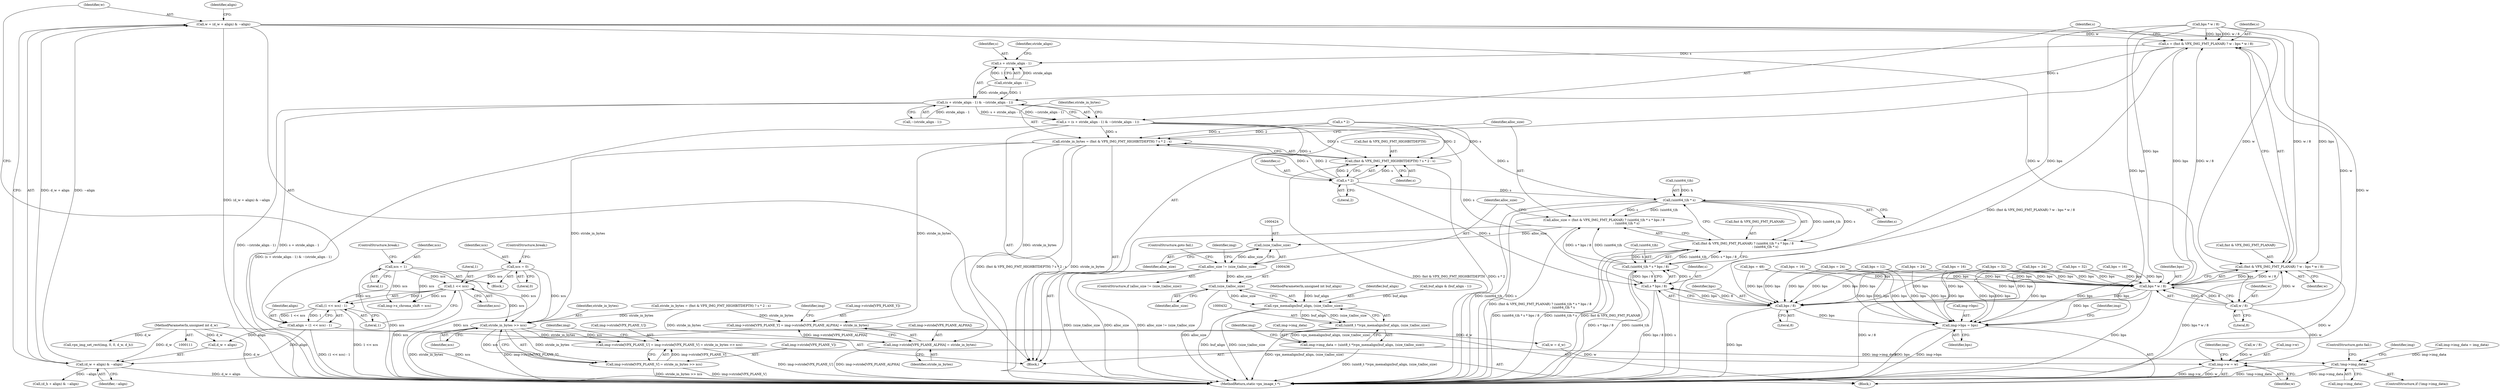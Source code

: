 digraph "0_Android_55cd1dd7c8d0a3de907d22e0f12718733f4e41d9@integer" {
"1000345" [label="(Call,w = (d_w + align) & ~align)"];
"1000347" [label="(Call,(d_w + align) & ~align)"];
"1000114" [label="(MethodParameterIn,unsigned int d_w)"];
"1000338" [label="(Call,align = (1 << xcs) - 1)"];
"1000340" [label="(Call,(1 << xcs) - 1)"];
"1000341" [label="(Call,1 << xcs)"];
"1000232" [label="(Call,xcs = 1)"];
"1000237" [label="(Call,xcs = 0)"];
"1000366" [label="(Call,s = (fmt & VPX_IMG_FMT_PLANAR) ? w : bps * w / 8)"];
"1000380" [label="(Call,(s + stride_align - 1) & ~(stride_align - 1))"];
"1000378" [label="(Call,s = (s + stride_align - 1) & ~(stride_align - 1))"];
"1000390" [label="(Call,stride_in_bytes = (fmt & VPX_IMG_FMT_HIGHBITDEPTH) ? s * 2 : s)"];
"1000489" [label="(Call,img->stride[VPX_PLANE_Y] = img->stride[VPX_PLANE_ALPHA] = stride_in_bytes)"];
"1000495" [label="(Call,img->stride[VPX_PLANE_ALPHA] = stride_in_bytes)"];
"1000514" [label="(Call,stride_in_bytes >> xcs)"];
"1000502" [label="(Call,img->stride[VPX_PLANE_U] = img->stride[VPX_PLANE_V] = stride_in_bytes >> xcs)"];
"1000508" [label="(Call,img->stride[VPX_PLANE_V] = stride_in_bytes >> xcs)"];
"1000396" [label="(Call,s * 2)"];
"1000392" [label="(Call,(fmt & VPX_IMG_FMT_HIGHBITDEPTH) ? s * 2 : s)"];
"1000410" [label="(Call,s * bps / 8)"];
"1000406" [label="(Call,(uint64_t)h * s * bps / 8)"];
"1000400" [label="(Call,alloc_size = (fmt & VPX_IMG_FMT_PLANAR) ? (uint64_t)h * s * bps / 8\n                                            : (uint64_t)h * s)"];
"1000423" [label="(Call,(size_t)alloc_size)"];
"1000421" [label="(Call,alloc_size != (size_t)alloc_size)"];
"1000435" [label="(Call,(size_t)alloc_size)"];
"1000433" [label="(Call,vpx_memalign(buf_align, (size_t)alloc_size))"];
"1000431" [label="(Call,(uint8_t *)vpx_memalign(buf_align, (size_t)alloc_size))"];
"1000427" [label="(Call,img->img_data = (uint8_t *)vpx_memalign(buf_align, (size_t)alloc_size))"];
"1000444" [label="(Call,!img->img_data)"];
"1000402" [label="(Call,(fmt & VPX_IMG_FMT_PLANAR) ? (uint64_t)h * s * bps / 8\n                                            : (uint64_t)h * s)"];
"1000415" [label="(Call,(uint64_t)h * s)"];
"1000381" [label="(Call,s + stride_align - 1)"];
"1000368" [label="(Call,(fmt & VPX_IMG_FMT_PLANAR) ? w : bps * w / 8)"];
"1000375" [label="(Call,w / 8)"];
"1000373" [label="(Call,bps * w / 8)"];
"1000412" [label="(Call,bps / 8)"];
"1000484" [label="(Call,img->bps = bps)"];
"1000464" [label="(Call,img->w = w)"];
"1000509" [label="(Call,img->stride[VPX_PLANE_V])"];
"1000393" [label="(Call,fmt & VPX_IMG_FMT_HIGHBITDEPTH)"];
"1000412" [label="(Call,bps / 8)"];
"1000397" [label="(Identifier,s)"];
"1000484" [label="(Call,img->bps = bps)"];
"1000415" [label="(Call,(uint64_t)h * s)"];
"1000468" [label="(Identifier,w)"];
"1000403" [label="(Call,fmt & VPX_IMG_FMT_PLANAR)"];
"1000192" [label="(Call,bps = 16)"];
"1000213" [label="(Call,bps = 48)"];
"1000260" [label="(Call,w = d_w)"];
"1000492" [label="(Identifier,img)"];
"1000378" [label="(Call,s = (s + stride_align - 1) & ~(stride_align - 1))"];
"1000290" [label="(Call,stride_in_bytes = (fmt & VPX_IMG_FMT_HIGHBITDEPTH) ? s * 2 : s)"];
"1000437" [label="(Identifier,alloc_size)"];
"1000202" [label="(Call,bps = 24)"];
"1000340" [label="(Call,(1 << xcs) - 1)"];
"1000376" [label="(Identifier,w)"];
"1000348" [label="(Call,d_w + align)"];
"1000296" [label="(Call,s * 2)"];
"1000413" [label="(Identifier,bps)"];
"1000474" [label="(Call,img->x_chroma_shift = xcs)"];
"1000224" [label="(Block,)"];
"1000114" [label="(MethodParameterIn,unsigned int d_w)"];
"1000443" [label="(ControlStructure,if (!img->img_data))"];
"1000135" [label="(Call,buf_align & (buf_align - 1))"];
"1000186" [label="(Call,bps = 12)"];
"1000380" [label="(Call,(s + stride_align - 1) & ~(stride_align - 1))"];
"1000505" [label="(Identifier,img)"];
"1000410" [label="(Call,s * bps / 8)"];
"1000208" [label="(Call,bps = 32)"];
"1000516" [label="(Identifier,xcs)"];
"1000368" [label="(Call,(fmt & VPX_IMG_FMT_PLANAR) ? w : bps * w / 8)"];
"1000344" [label="(Literal,1)"];
"1000116" [label="(MethodParameterIn,unsigned int buf_align)"];
"1000238" [label="(Identifier,xcs)"];
"1000392" [label="(Call,(fmt & VPX_IMG_FMT_HIGHBITDEPTH) ? s * 2 : s)"];
"1000426" [label="(ControlStructure,goto fail;)"];
"1000435" [label="(Call,(size_t)alloc_size)"];
"1000515" [label="(Identifier,stride_in_bytes)"];
"1000338" [label="(Call,align = (1 << xcs) - 1)"];
"1000489" [label="(Call,img->stride[VPX_PLANE_Y] = img->stride[VPX_PLANE_ALPHA] = stride_in_bytes)"];
"1000433" [label="(Call,vpx_memalign(buf_align, (size_t)alloc_size))"];
"1000431" [label="(Call,(uint8_t *)vpx_memalign(buf_align, (size_t)alloc_size))"];
"1000422" [label="(Identifier,alloc_size)"];
"1000501" [label="(Identifier,stride_in_bytes)"];
"1000406" [label="(Call,(uint64_t)h * s * bps / 8)"];
"1000414" [label="(Literal,8)"];
"1000386" [label="(Call,~(stride_align - 1))"];
"1000465" [label="(Call,img->w)"];
"1000502" [label="(Call,img->stride[VPX_PLANE_U] = img->stride[VPX_PLANE_V] = stride_in_bytes >> xcs)"];
"1000379" [label="(Identifier,s)"];
"1000429" [label="(Identifier,img)"];
"1000488" [label="(Identifier,bps)"];
"1000416" [label="(Call,(uint64_t)h)"];
"1000503" [label="(Call,img->stride[VPX_PLANE_U])"];
"1000375" [label="(Call,w / 8)"];
"1000400" [label="(Call,alloc_size = (fmt & VPX_IMG_FMT_PLANAR) ? (uint64_t)h * s * bps / 8\n                                            : (uint64_t)h * s)"];
"1000428" [label="(Call,img->img_data)"];
"1000388" [label="(Identifier,stride_align)"];
"1000383" [label="(Call,stride_align - 1)"];
"1000161" [label="(Call,bps = 32)"];
"1000464" [label="(Call,img->w = w)"];
"1000367" [label="(Identifier,s)"];
"1000341" [label="(Call,1 << xcs)"];
"1000353" [label="(Identifier,align)"];
"1000496" [label="(Call,img->stride[VPX_PLANE_ALPHA])"];
"1000167" [label="(Call,bps = 24)"];
"1000411" [label="(Identifier,s)"];
"1000237" [label="(Call,xcs = 0)"];
"1000390" [label="(Call,stride_in_bytes = (fmt & VPX_IMG_FMT_HIGHBITDEPTH) ? s * 2 : s)"];
"1000399" [label="(Identifier,s)"];
"1000451" [label="(Identifier,img)"];
"1000382" [label="(Identifier,s)"];
"1000508" [label="(Call,img->stride[VPX_PLANE_V] = stride_in_bytes >> xcs)"];
"1000485" [label="(Call,img->bps)"];
"1000514" [label="(Call,stride_in_bytes >> xcs)"];
"1000328" [label="(Call,img->img_data = img_data)"];
"1000427" [label="(Call,img->img_data = (uint8_t *)vpx_memalign(buf_align, (size_t)alloc_size))"];
"1000351" [label="(Identifier,~align)"];
"1000235" [label="(ControlStructure,break;)"];
"1000520" [label="(Identifier,img)"];
"1000490" [label="(Call,img->stride[VPX_PLANE_Y])"];
"1000407" [label="(Call,(uint64_t)h)"];
"1000448" [label="(ControlStructure,goto fail;)"];
"1000234" [label="(Literal,1)"];
"1000178" [label="(Call,bps = 16)"];
"1000345" [label="(Call,w = (d_w + align) & ~align)"];
"1000519" [label="(Call,vpx_img_set_rect(img, 0, 0, d_w, d_h))"];
"1000495" [label="(Call,img->stride[VPX_PLANE_ALPHA] = stride_in_bytes)"];
"1000232" [label="(Call,xcs = 1)"];
"1000381" [label="(Call,s + stride_align - 1)"];
"1000401" [label="(Identifier,alloc_size)"];
"1000343" [label="(Identifier,xcs)"];
"1000420" [label="(ControlStructure,if (alloc_size != (size_t)alloc_size))"];
"1000339" [label="(Identifier,align)"];
"1000218" [label="(Call,bps = 16)"];
"1000233" [label="(Identifier,xcs)"];
"1000425" [label="(Identifier,alloc_size)"];
"1000273" [label="(Call,bps * w / 8)"];
"1000342" [label="(Literal,1)"];
"1000445" [label="(Call,img->img_data)"];
"1000366" [label="(Call,s = (fmt & VPX_IMG_FMT_PLANAR) ? w : bps * w / 8)"];
"1000532" [label="(MethodReturn,static vpx_image_t *)"];
"1000369" [label="(Call,fmt & VPX_IMG_FMT_PLANAR)"];
"1000240" [label="(ControlStructure,break;)"];
"1000119" [label="(Block,)"];
"1000444" [label="(Call,!img->img_data)"];
"1000419" [label="(Identifier,s)"];
"1000471" [label="(Identifier,img)"];
"1000434" [label="(Identifier,buf_align)"];
"1000275" [label="(Call,w / 8)"];
"1000346" [label="(Identifier,w)"];
"1000440" [label="(Identifier,img)"];
"1000347" [label="(Call,(d_w + align) & ~align)"];
"1000197" [label="(Call,bps = 24)"];
"1000372" [label="(Identifier,w)"];
"1000402" [label="(Call,(fmt & VPX_IMG_FMT_PLANAR) ? (uint64_t)h * s * bps / 8\n                                            : (uint64_t)h * s)"];
"1000421" [label="(Call,alloc_size != (size_t)alloc_size)"];
"1000398" [label="(Literal,2)"];
"1000336" [label="(Block,)"];
"1000391" [label="(Identifier,stride_in_bytes)"];
"1000423" [label="(Call,(size_t)alloc_size)"];
"1000239" [label="(Literal,0)"];
"1000377" [label="(Literal,8)"];
"1000374" [label="(Identifier,bps)"];
"1000373" [label="(Call,bps * w / 8)"];
"1000361" [label="(Call,(d_h + align) & ~align)"];
"1000396" [label="(Call,s * 2)"];
"1000345" -> "1000336"  [label="AST: "];
"1000345" -> "1000347"  [label="CFG: "];
"1000346" -> "1000345"  [label="AST: "];
"1000347" -> "1000345"  [label="AST: "];
"1000353" -> "1000345"  [label="CFG: "];
"1000345" -> "1000532"  [label="DDG: (d_w + align) & ~align"];
"1000347" -> "1000345"  [label="DDG: d_w + align"];
"1000347" -> "1000345"  [label="DDG: ~align"];
"1000345" -> "1000366"  [label="DDG: w"];
"1000345" -> "1000368"  [label="DDG: w"];
"1000345" -> "1000375"  [label="DDG: w"];
"1000345" -> "1000464"  [label="DDG: w"];
"1000347" -> "1000351"  [label="CFG: "];
"1000348" -> "1000347"  [label="AST: "];
"1000351" -> "1000347"  [label="AST: "];
"1000347" -> "1000532"  [label="DDG: d_w + align"];
"1000114" -> "1000347"  [label="DDG: d_w"];
"1000338" -> "1000347"  [label="DDG: align"];
"1000347" -> "1000361"  [label="DDG: ~align"];
"1000114" -> "1000111"  [label="AST: "];
"1000114" -> "1000532"  [label="DDG: d_w"];
"1000114" -> "1000260"  [label="DDG: d_w"];
"1000114" -> "1000348"  [label="DDG: d_w"];
"1000114" -> "1000519"  [label="DDG: d_w"];
"1000338" -> "1000336"  [label="AST: "];
"1000338" -> "1000340"  [label="CFG: "];
"1000339" -> "1000338"  [label="AST: "];
"1000340" -> "1000338"  [label="AST: "];
"1000346" -> "1000338"  [label="CFG: "];
"1000338" -> "1000532"  [label="DDG: (1 << xcs) - 1"];
"1000340" -> "1000338"  [label="DDG: 1 << xcs"];
"1000340" -> "1000338"  [label="DDG: 1"];
"1000338" -> "1000348"  [label="DDG: align"];
"1000340" -> "1000344"  [label="CFG: "];
"1000341" -> "1000340"  [label="AST: "];
"1000344" -> "1000340"  [label="AST: "];
"1000340" -> "1000532"  [label="DDG: 1 << xcs"];
"1000341" -> "1000340"  [label="DDG: 1"];
"1000341" -> "1000340"  [label="DDG: xcs"];
"1000341" -> "1000343"  [label="CFG: "];
"1000342" -> "1000341"  [label="AST: "];
"1000343" -> "1000341"  [label="AST: "];
"1000344" -> "1000341"  [label="CFG: "];
"1000341" -> "1000532"  [label="DDG: xcs"];
"1000232" -> "1000341"  [label="DDG: xcs"];
"1000237" -> "1000341"  [label="DDG: xcs"];
"1000341" -> "1000474"  [label="DDG: xcs"];
"1000341" -> "1000514"  [label="DDG: xcs"];
"1000232" -> "1000224"  [label="AST: "];
"1000232" -> "1000234"  [label="CFG: "];
"1000233" -> "1000232"  [label="AST: "];
"1000234" -> "1000232"  [label="AST: "];
"1000235" -> "1000232"  [label="CFG: "];
"1000232" -> "1000532"  [label="DDG: xcs"];
"1000232" -> "1000474"  [label="DDG: xcs"];
"1000232" -> "1000514"  [label="DDG: xcs"];
"1000237" -> "1000224"  [label="AST: "];
"1000237" -> "1000239"  [label="CFG: "];
"1000238" -> "1000237"  [label="AST: "];
"1000239" -> "1000237"  [label="AST: "];
"1000240" -> "1000237"  [label="CFG: "];
"1000237" -> "1000532"  [label="DDG: xcs"];
"1000237" -> "1000474"  [label="DDG: xcs"];
"1000237" -> "1000514"  [label="DDG: xcs"];
"1000366" -> "1000336"  [label="AST: "];
"1000366" -> "1000368"  [label="CFG: "];
"1000367" -> "1000366"  [label="AST: "];
"1000368" -> "1000366"  [label="AST: "];
"1000379" -> "1000366"  [label="CFG: "];
"1000366" -> "1000532"  [label="DDG: (fmt & VPX_IMG_FMT_PLANAR) ? w : bps * w / 8"];
"1000375" -> "1000366"  [label="DDG: w"];
"1000373" -> "1000366"  [label="DDG: bps"];
"1000373" -> "1000366"  [label="DDG: w / 8"];
"1000273" -> "1000366"  [label="DDG: bps"];
"1000273" -> "1000366"  [label="DDG: w / 8"];
"1000366" -> "1000380"  [label="DDG: s"];
"1000366" -> "1000381"  [label="DDG: s"];
"1000380" -> "1000378"  [label="AST: "];
"1000380" -> "1000386"  [label="CFG: "];
"1000381" -> "1000380"  [label="AST: "];
"1000386" -> "1000380"  [label="AST: "];
"1000378" -> "1000380"  [label="CFG: "];
"1000380" -> "1000532"  [label="DDG: ~(stride_align - 1)"];
"1000380" -> "1000532"  [label="DDG: s + stride_align - 1"];
"1000380" -> "1000378"  [label="DDG: s + stride_align - 1"];
"1000380" -> "1000378"  [label="DDG: ~(stride_align - 1)"];
"1000383" -> "1000380"  [label="DDG: stride_align"];
"1000383" -> "1000380"  [label="DDG: 1"];
"1000386" -> "1000380"  [label="DDG: stride_align - 1"];
"1000378" -> "1000336"  [label="AST: "];
"1000379" -> "1000378"  [label="AST: "];
"1000391" -> "1000378"  [label="CFG: "];
"1000378" -> "1000532"  [label="DDG: (s + stride_align - 1) & ~(stride_align - 1)"];
"1000378" -> "1000390"  [label="DDG: s"];
"1000378" -> "1000396"  [label="DDG: s"];
"1000378" -> "1000392"  [label="DDG: s"];
"1000378" -> "1000410"  [label="DDG: s"];
"1000378" -> "1000415"  [label="DDG: s"];
"1000390" -> "1000336"  [label="AST: "];
"1000390" -> "1000392"  [label="CFG: "];
"1000391" -> "1000390"  [label="AST: "];
"1000392" -> "1000390"  [label="AST: "];
"1000401" -> "1000390"  [label="CFG: "];
"1000390" -> "1000532"  [label="DDG: (fmt & VPX_IMG_FMT_HIGHBITDEPTH) ? s * 2 : s"];
"1000390" -> "1000532"  [label="DDG: stride_in_bytes"];
"1000396" -> "1000390"  [label="DDG: s"];
"1000396" -> "1000390"  [label="DDG: 2"];
"1000296" -> "1000390"  [label="DDG: s"];
"1000296" -> "1000390"  [label="DDG: 2"];
"1000390" -> "1000489"  [label="DDG: stride_in_bytes"];
"1000390" -> "1000495"  [label="DDG: stride_in_bytes"];
"1000390" -> "1000514"  [label="DDG: stride_in_bytes"];
"1000489" -> "1000119"  [label="AST: "];
"1000489" -> "1000495"  [label="CFG: "];
"1000490" -> "1000489"  [label="AST: "];
"1000495" -> "1000489"  [label="AST: "];
"1000505" -> "1000489"  [label="CFG: "];
"1000489" -> "1000532"  [label="DDG: img->stride[VPX_PLANE_Y]"];
"1000495" -> "1000489"  [label="DDG: img->stride[VPX_PLANE_ALPHA]"];
"1000290" -> "1000489"  [label="DDG: stride_in_bytes"];
"1000495" -> "1000501"  [label="CFG: "];
"1000496" -> "1000495"  [label="AST: "];
"1000501" -> "1000495"  [label="AST: "];
"1000495" -> "1000532"  [label="DDG: img->stride[VPX_PLANE_ALPHA]"];
"1000290" -> "1000495"  [label="DDG: stride_in_bytes"];
"1000514" -> "1000508"  [label="AST: "];
"1000514" -> "1000516"  [label="CFG: "];
"1000515" -> "1000514"  [label="AST: "];
"1000516" -> "1000514"  [label="AST: "];
"1000508" -> "1000514"  [label="CFG: "];
"1000514" -> "1000532"  [label="DDG: stride_in_bytes"];
"1000514" -> "1000532"  [label="DDG: xcs"];
"1000514" -> "1000502"  [label="DDG: stride_in_bytes"];
"1000514" -> "1000502"  [label="DDG: xcs"];
"1000514" -> "1000508"  [label="DDG: stride_in_bytes"];
"1000514" -> "1000508"  [label="DDG: xcs"];
"1000290" -> "1000514"  [label="DDG: stride_in_bytes"];
"1000502" -> "1000119"  [label="AST: "];
"1000502" -> "1000508"  [label="CFG: "];
"1000503" -> "1000502"  [label="AST: "];
"1000508" -> "1000502"  [label="AST: "];
"1000520" -> "1000502"  [label="CFG: "];
"1000502" -> "1000532"  [label="DDG: img->stride[VPX_PLANE_U]"];
"1000508" -> "1000502"  [label="DDG: img->stride[VPX_PLANE_V]"];
"1000509" -> "1000508"  [label="AST: "];
"1000508" -> "1000532"  [label="DDG: img->stride[VPX_PLANE_V]"];
"1000508" -> "1000532"  [label="DDG: stride_in_bytes >> xcs"];
"1000396" -> "1000392"  [label="AST: "];
"1000396" -> "1000398"  [label="CFG: "];
"1000397" -> "1000396"  [label="AST: "];
"1000398" -> "1000396"  [label="AST: "];
"1000392" -> "1000396"  [label="CFG: "];
"1000396" -> "1000392"  [label="DDG: s"];
"1000396" -> "1000392"  [label="DDG: 2"];
"1000396" -> "1000410"  [label="DDG: s"];
"1000396" -> "1000415"  [label="DDG: s"];
"1000392" -> "1000399"  [label="CFG: "];
"1000393" -> "1000392"  [label="AST: "];
"1000399" -> "1000392"  [label="AST: "];
"1000392" -> "1000532"  [label="DDG: s * 2"];
"1000392" -> "1000532"  [label="DDG: fmt & VPX_IMG_FMT_HIGHBITDEPTH"];
"1000296" -> "1000392"  [label="DDG: s"];
"1000296" -> "1000392"  [label="DDG: 2"];
"1000410" -> "1000406"  [label="AST: "];
"1000410" -> "1000412"  [label="CFG: "];
"1000411" -> "1000410"  [label="AST: "];
"1000412" -> "1000410"  [label="AST: "];
"1000406" -> "1000410"  [label="CFG: "];
"1000410" -> "1000532"  [label="DDG: s"];
"1000410" -> "1000532"  [label="DDG: bps / 8"];
"1000410" -> "1000406"  [label="DDG: s"];
"1000410" -> "1000406"  [label="DDG: bps / 8"];
"1000412" -> "1000410"  [label="DDG: bps"];
"1000412" -> "1000410"  [label="DDG: 8"];
"1000406" -> "1000402"  [label="AST: "];
"1000407" -> "1000406"  [label="AST: "];
"1000402" -> "1000406"  [label="CFG: "];
"1000406" -> "1000532"  [label="DDG: (uint64_t)h"];
"1000406" -> "1000532"  [label="DDG: s * bps / 8"];
"1000406" -> "1000400"  [label="DDG: (uint64_t)h"];
"1000406" -> "1000400"  [label="DDG: s * bps / 8"];
"1000406" -> "1000402"  [label="DDG: (uint64_t)h"];
"1000406" -> "1000402"  [label="DDG: s * bps / 8"];
"1000407" -> "1000406"  [label="DDG: h"];
"1000400" -> "1000336"  [label="AST: "];
"1000400" -> "1000402"  [label="CFG: "];
"1000401" -> "1000400"  [label="AST: "];
"1000402" -> "1000400"  [label="AST: "];
"1000422" -> "1000400"  [label="CFG: "];
"1000400" -> "1000532"  [label="DDG: (fmt & VPX_IMG_FMT_PLANAR) ? (uint64_t)h * s * bps / 8\n                                            : (uint64_t)h * s"];
"1000415" -> "1000400"  [label="DDG: (uint64_t)h"];
"1000415" -> "1000400"  [label="DDG: s"];
"1000400" -> "1000423"  [label="DDG: alloc_size"];
"1000423" -> "1000421"  [label="AST: "];
"1000423" -> "1000425"  [label="CFG: "];
"1000424" -> "1000423"  [label="AST: "];
"1000425" -> "1000423"  [label="AST: "];
"1000421" -> "1000423"  [label="CFG: "];
"1000423" -> "1000421"  [label="DDG: alloc_size"];
"1000421" -> "1000420"  [label="AST: "];
"1000422" -> "1000421"  [label="AST: "];
"1000426" -> "1000421"  [label="CFG: "];
"1000429" -> "1000421"  [label="CFG: "];
"1000421" -> "1000532"  [label="DDG: (size_t)alloc_size"];
"1000421" -> "1000532"  [label="DDG: alloc_size"];
"1000421" -> "1000532"  [label="DDG: alloc_size != (size_t)alloc_size"];
"1000421" -> "1000435"  [label="DDG: alloc_size"];
"1000435" -> "1000433"  [label="AST: "];
"1000435" -> "1000437"  [label="CFG: "];
"1000436" -> "1000435"  [label="AST: "];
"1000437" -> "1000435"  [label="AST: "];
"1000433" -> "1000435"  [label="CFG: "];
"1000435" -> "1000532"  [label="DDG: alloc_size"];
"1000435" -> "1000433"  [label="DDG: alloc_size"];
"1000433" -> "1000431"  [label="AST: "];
"1000434" -> "1000433"  [label="AST: "];
"1000431" -> "1000433"  [label="CFG: "];
"1000433" -> "1000532"  [label="DDG: buf_align"];
"1000433" -> "1000532"  [label="DDG: (size_t)alloc_size"];
"1000433" -> "1000431"  [label="DDG: buf_align"];
"1000433" -> "1000431"  [label="DDG: (size_t)alloc_size"];
"1000135" -> "1000433"  [label="DDG: buf_align"];
"1000116" -> "1000433"  [label="DDG: buf_align"];
"1000431" -> "1000427"  [label="AST: "];
"1000432" -> "1000431"  [label="AST: "];
"1000427" -> "1000431"  [label="CFG: "];
"1000431" -> "1000532"  [label="DDG: vpx_memalign(buf_align, (size_t)alloc_size)"];
"1000431" -> "1000427"  [label="DDG: vpx_memalign(buf_align, (size_t)alloc_size)"];
"1000427" -> "1000336"  [label="AST: "];
"1000428" -> "1000427"  [label="AST: "];
"1000440" -> "1000427"  [label="CFG: "];
"1000427" -> "1000532"  [label="DDG: (uint8_t *)vpx_memalign(buf_align, (size_t)alloc_size)"];
"1000427" -> "1000444"  [label="DDG: img->img_data"];
"1000444" -> "1000443"  [label="AST: "];
"1000444" -> "1000445"  [label="CFG: "];
"1000445" -> "1000444"  [label="AST: "];
"1000448" -> "1000444"  [label="CFG: "];
"1000451" -> "1000444"  [label="CFG: "];
"1000444" -> "1000532"  [label="DDG: img->img_data"];
"1000444" -> "1000532"  [label="DDG: !img->img_data"];
"1000328" -> "1000444"  [label="DDG: img->img_data"];
"1000402" -> "1000415"  [label="CFG: "];
"1000403" -> "1000402"  [label="AST: "];
"1000415" -> "1000402"  [label="AST: "];
"1000402" -> "1000532"  [label="DDG: fmt & VPX_IMG_FMT_PLANAR"];
"1000402" -> "1000532"  [label="DDG: (uint64_t)h * s"];
"1000402" -> "1000532"  [label="DDG: (uint64_t)h * s * bps / 8"];
"1000415" -> "1000402"  [label="DDG: (uint64_t)h"];
"1000415" -> "1000402"  [label="DDG: s"];
"1000415" -> "1000419"  [label="CFG: "];
"1000416" -> "1000415"  [label="AST: "];
"1000419" -> "1000415"  [label="AST: "];
"1000415" -> "1000532"  [label="DDG: (uint64_t)h"];
"1000415" -> "1000532"  [label="DDG: s"];
"1000416" -> "1000415"  [label="DDG: h"];
"1000381" -> "1000383"  [label="CFG: "];
"1000382" -> "1000381"  [label="AST: "];
"1000383" -> "1000381"  [label="AST: "];
"1000388" -> "1000381"  [label="CFG: "];
"1000383" -> "1000381"  [label="DDG: stride_align"];
"1000383" -> "1000381"  [label="DDG: 1"];
"1000368" -> "1000372"  [label="CFG: "];
"1000368" -> "1000373"  [label="CFG: "];
"1000369" -> "1000368"  [label="AST: "];
"1000372" -> "1000368"  [label="AST: "];
"1000373" -> "1000368"  [label="AST: "];
"1000368" -> "1000532"  [label="DDG: bps * w / 8"];
"1000368" -> "1000532"  [label="DDG: w"];
"1000375" -> "1000368"  [label="DDG: w"];
"1000373" -> "1000368"  [label="DDG: bps"];
"1000373" -> "1000368"  [label="DDG: w / 8"];
"1000273" -> "1000368"  [label="DDG: bps"];
"1000273" -> "1000368"  [label="DDG: w / 8"];
"1000375" -> "1000373"  [label="AST: "];
"1000375" -> "1000377"  [label="CFG: "];
"1000376" -> "1000375"  [label="AST: "];
"1000377" -> "1000375"  [label="AST: "];
"1000373" -> "1000375"  [label="CFG: "];
"1000375" -> "1000373"  [label="DDG: w"];
"1000375" -> "1000373"  [label="DDG: 8"];
"1000375" -> "1000464"  [label="DDG: w"];
"1000374" -> "1000373"  [label="AST: "];
"1000373" -> "1000532"  [label="DDG: w / 8"];
"1000373" -> "1000532"  [label="DDG: bps"];
"1000167" -> "1000373"  [label="DDG: bps"];
"1000186" -> "1000373"  [label="DDG: bps"];
"1000208" -> "1000373"  [label="DDG: bps"];
"1000178" -> "1000373"  [label="DDG: bps"];
"1000218" -> "1000373"  [label="DDG: bps"];
"1000213" -> "1000373"  [label="DDG: bps"];
"1000192" -> "1000373"  [label="DDG: bps"];
"1000161" -> "1000373"  [label="DDG: bps"];
"1000197" -> "1000373"  [label="DDG: bps"];
"1000202" -> "1000373"  [label="DDG: bps"];
"1000273" -> "1000373"  [label="DDG: bps"];
"1000373" -> "1000412"  [label="DDG: bps"];
"1000373" -> "1000484"  [label="DDG: bps"];
"1000412" -> "1000414"  [label="CFG: "];
"1000413" -> "1000412"  [label="AST: "];
"1000414" -> "1000412"  [label="AST: "];
"1000412" -> "1000532"  [label="DDG: bps"];
"1000167" -> "1000412"  [label="DDG: bps"];
"1000186" -> "1000412"  [label="DDG: bps"];
"1000208" -> "1000412"  [label="DDG: bps"];
"1000178" -> "1000412"  [label="DDG: bps"];
"1000218" -> "1000412"  [label="DDG: bps"];
"1000213" -> "1000412"  [label="DDG: bps"];
"1000192" -> "1000412"  [label="DDG: bps"];
"1000197" -> "1000412"  [label="DDG: bps"];
"1000202" -> "1000412"  [label="DDG: bps"];
"1000273" -> "1000412"  [label="DDG: bps"];
"1000161" -> "1000412"  [label="DDG: bps"];
"1000412" -> "1000484"  [label="DDG: bps"];
"1000484" -> "1000119"  [label="AST: "];
"1000484" -> "1000488"  [label="CFG: "];
"1000485" -> "1000484"  [label="AST: "];
"1000488" -> "1000484"  [label="AST: "];
"1000492" -> "1000484"  [label="CFG: "];
"1000484" -> "1000532"  [label="DDG: bps"];
"1000484" -> "1000532"  [label="DDG: img->bps"];
"1000167" -> "1000484"  [label="DDG: bps"];
"1000186" -> "1000484"  [label="DDG: bps"];
"1000208" -> "1000484"  [label="DDG: bps"];
"1000178" -> "1000484"  [label="DDG: bps"];
"1000218" -> "1000484"  [label="DDG: bps"];
"1000213" -> "1000484"  [label="DDG: bps"];
"1000192" -> "1000484"  [label="DDG: bps"];
"1000197" -> "1000484"  [label="DDG: bps"];
"1000202" -> "1000484"  [label="DDG: bps"];
"1000273" -> "1000484"  [label="DDG: bps"];
"1000161" -> "1000484"  [label="DDG: bps"];
"1000464" -> "1000119"  [label="AST: "];
"1000464" -> "1000468"  [label="CFG: "];
"1000465" -> "1000464"  [label="AST: "];
"1000468" -> "1000464"  [label="AST: "];
"1000471" -> "1000464"  [label="CFG: "];
"1000464" -> "1000532"  [label="DDG: img->w"];
"1000464" -> "1000532"  [label="DDG: w"];
"1000275" -> "1000464"  [label="DDG: w"];
"1000260" -> "1000464"  [label="DDG: w"];
}
